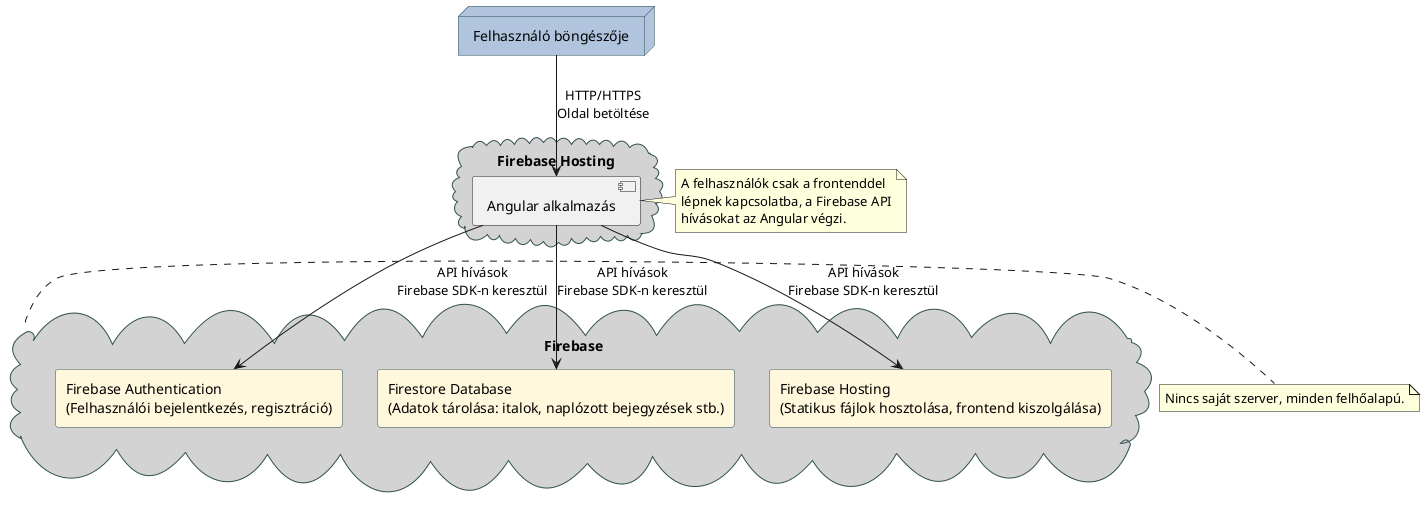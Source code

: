 @startuml
skinparam componentStyle uml2
skinparam rectangle {
  BackgroundColor Cornsilk
  BorderColor DarkSlateGray
  FontName Arial
}

skinparam node {
  BackgroundColor LightSteelBlue
  BorderColor DarkSlateGray
  FontName Arial
}

skinparam cloud {
  BackgroundColor LightGrey
  BorderColor DarkSlateGray
  FontName Arial
}

' Kliens oldal
node "Felhasználó böngészője" as Browser

' Frontend oldal
cloud "Firebase Hosting" {
  [Angular alkalmazás] as Frontend
}

' Backend szolgáltatások (Firebase)
cloud "Firebase" {
  rectangle "Firebase Authentication\n(Felhasználói bejelentkezés, regisztráció)" as Auth
  rectangle "Firestore Database\n(Adatok tárolása: italok, naplózott bejegyzések stb.)" as Firestore
  rectangle "Firebase Hosting\n(Statikus fájlok hosztolása, frontend kiszolgálása)" as Hosting
}

' Kommunikáció
Browser --> Frontend : "HTTP/HTTPS\nOldal betöltése"
Frontend --> Auth : "API hívások\nFirebase SDK-n keresztül"
Frontend --> Firestore : "API hívások\nFirebase SDK-n keresztül"
Frontend --> Hosting : "API hívások\nFirebase SDK-n keresztül"

' Kiegészítések
note right of Firebase : Nincs saját szerver, minden felhőalapú.
note right of Frontend : A felhasználók csak a frontenddel\nlépnek kapcsolatba, a Firebase API\nhívásokat az Angular végzi.

@enduml